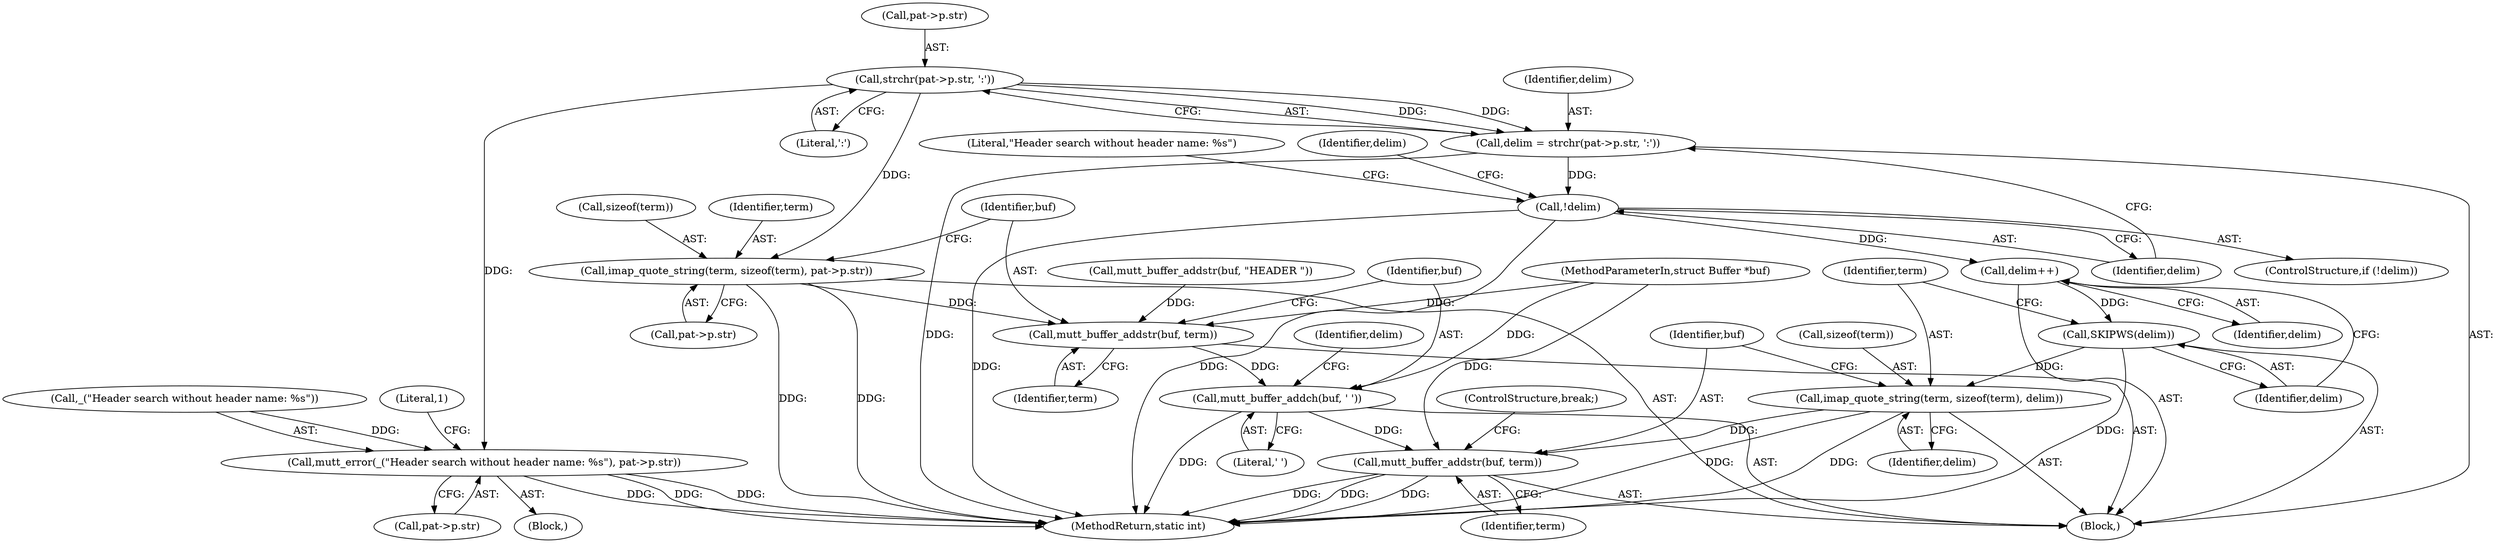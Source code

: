 digraph "1_neomutt_e52393740334443ae0206cab2d7caef381646725_1@API" {
"1000213" [label="(Call,strchr(pat->p.str, ':'))"];
"1000211" [label="(Call,delim = strchr(pat->p.str, ':'))"];
"1000221" [label="(Call,!delim)"];
"1000258" [label="(Call,delim++)"];
"1000260" [label="(Call,SKIPWS(delim))"];
"1000262" [label="(Call,imap_quote_string(term, sizeof(term), delim))"];
"1000267" [label="(Call,mutt_buffer_addstr(buf, term))"];
"1000224" [label="(Call,mutt_error(_(\"Header search without header name: %s\"), pat->p.str))"];
"1000239" [label="(Call,imap_quote_string(term, sizeof(term), pat->p.str))"];
"1000248" [label="(Call,mutt_buffer_addstr(buf, term))"];
"1000251" [label="(Call,mutt_buffer_addch(buf, ' '))"];
"1000268" [label="(Identifier,buf)"];
"1000220" [label="(ControlStructure,if (!delim))"];
"1000260" [label="(Call,SKIPWS(delim))"];
"1000269" [label="(Identifier,term)"];
"1000227" [label="(Call,pat->p.str)"];
"1000234" [label="(Literal,1)"];
"1000261" [label="(Identifier,delim)"];
"1000208" [label="(Call,mutt_buffer_addstr(buf, \"HEADER \"))"];
"1000256" [label="(Identifier,delim)"];
"1000249" [label="(Identifier,buf)"];
"1000253" [label="(Literal,' ')"];
"1000211" [label="(Call,delim = strchr(pat->p.str, ':'))"];
"1000224" [label="(Call,mutt_error(_(\"Header search without header name: %s\"), pat->p.str))"];
"1000226" [label="(Literal,\"Header search without header name: %s\")"];
"1000206" [label="(Block,)"];
"1000270" [label="(ControlStructure,break;)"];
"1000237" [label="(Identifier,delim)"];
"1000225" [label="(Call,_(\"Header search without header name: %s\"))"];
"1000241" [label="(Call,sizeof(term))"];
"1000239" [label="(Call,imap_quote_string(term, sizeof(term), pat->p.str))"];
"1000259" [label="(Identifier,delim)"];
"1000252" [label="(Identifier,buf)"];
"1000213" [label="(Call,strchr(pat->p.str, ':'))"];
"1000219" [label="(Literal,':')"];
"1000262" [label="(Call,imap_quote_string(term, sizeof(term), delim))"];
"1000240" [label="(Identifier,term)"];
"1000267" [label="(Call,mutt_buffer_addstr(buf, term))"];
"1000243" [label="(Call,pat->p.str)"];
"1000250" [label="(Identifier,term)"];
"1000248" [label="(Call,mutt_buffer_addstr(buf, term))"];
"1000264" [label="(Call,sizeof(term))"];
"1000258" [label="(Call,delim++)"];
"1000222" [label="(Identifier,delim)"];
"1000212" [label="(Identifier,delim)"];
"1000221" [label="(Call,!delim)"];
"1000105" [label="(MethodParameterIn,struct Buffer *buf)"];
"1000350" [label="(MethodReturn,static int)"];
"1000266" [label="(Identifier,delim)"];
"1000263" [label="(Identifier,term)"];
"1000223" [label="(Block,)"];
"1000214" [label="(Call,pat->p.str)"];
"1000251" [label="(Call,mutt_buffer_addch(buf, ' '))"];
"1000213" -> "1000211"  [label="AST: "];
"1000213" -> "1000219"  [label="CFG: "];
"1000214" -> "1000213"  [label="AST: "];
"1000219" -> "1000213"  [label="AST: "];
"1000211" -> "1000213"  [label="CFG: "];
"1000213" -> "1000211"  [label="DDG: "];
"1000213" -> "1000211"  [label="DDG: "];
"1000213" -> "1000224"  [label="DDG: "];
"1000213" -> "1000239"  [label="DDG: "];
"1000211" -> "1000206"  [label="AST: "];
"1000212" -> "1000211"  [label="AST: "];
"1000222" -> "1000211"  [label="CFG: "];
"1000211" -> "1000350"  [label="DDG: "];
"1000211" -> "1000221"  [label="DDG: "];
"1000221" -> "1000220"  [label="AST: "];
"1000221" -> "1000222"  [label="CFG: "];
"1000222" -> "1000221"  [label="AST: "];
"1000226" -> "1000221"  [label="CFG: "];
"1000237" -> "1000221"  [label="CFG: "];
"1000221" -> "1000350"  [label="DDG: "];
"1000221" -> "1000350"  [label="DDG: "];
"1000221" -> "1000258"  [label="DDG: "];
"1000258" -> "1000206"  [label="AST: "];
"1000258" -> "1000259"  [label="CFG: "];
"1000259" -> "1000258"  [label="AST: "];
"1000261" -> "1000258"  [label="CFG: "];
"1000258" -> "1000260"  [label="DDG: "];
"1000260" -> "1000206"  [label="AST: "];
"1000260" -> "1000261"  [label="CFG: "];
"1000261" -> "1000260"  [label="AST: "];
"1000263" -> "1000260"  [label="CFG: "];
"1000260" -> "1000350"  [label="DDG: "];
"1000260" -> "1000262"  [label="DDG: "];
"1000262" -> "1000206"  [label="AST: "];
"1000262" -> "1000266"  [label="CFG: "];
"1000263" -> "1000262"  [label="AST: "];
"1000264" -> "1000262"  [label="AST: "];
"1000266" -> "1000262"  [label="AST: "];
"1000268" -> "1000262"  [label="CFG: "];
"1000262" -> "1000350"  [label="DDG: "];
"1000262" -> "1000350"  [label="DDG: "];
"1000262" -> "1000267"  [label="DDG: "];
"1000267" -> "1000206"  [label="AST: "];
"1000267" -> "1000269"  [label="CFG: "];
"1000268" -> "1000267"  [label="AST: "];
"1000269" -> "1000267"  [label="AST: "];
"1000270" -> "1000267"  [label="CFG: "];
"1000267" -> "1000350"  [label="DDG: "];
"1000267" -> "1000350"  [label="DDG: "];
"1000267" -> "1000350"  [label="DDG: "];
"1000251" -> "1000267"  [label="DDG: "];
"1000105" -> "1000267"  [label="DDG: "];
"1000224" -> "1000223"  [label="AST: "];
"1000224" -> "1000227"  [label="CFG: "];
"1000225" -> "1000224"  [label="AST: "];
"1000227" -> "1000224"  [label="AST: "];
"1000234" -> "1000224"  [label="CFG: "];
"1000224" -> "1000350"  [label="DDG: "];
"1000224" -> "1000350"  [label="DDG: "];
"1000224" -> "1000350"  [label="DDG: "];
"1000225" -> "1000224"  [label="DDG: "];
"1000239" -> "1000206"  [label="AST: "];
"1000239" -> "1000243"  [label="CFG: "];
"1000240" -> "1000239"  [label="AST: "];
"1000241" -> "1000239"  [label="AST: "];
"1000243" -> "1000239"  [label="AST: "];
"1000249" -> "1000239"  [label="CFG: "];
"1000239" -> "1000350"  [label="DDG: "];
"1000239" -> "1000350"  [label="DDG: "];
"1000239" -> "1000248"  [label="DDG: "];
"1000248" -> "1000206"  [label="AST: "];
"1000248" -> "1000250"  [label="CFG: "];
"1000249" -> "1000248"  [label="AST: "];
"1000250" -> "1000248"  [label="AST: "];
"1000252" -> "1000248"  [label="CFG: "];
"1000208" -> "1000248"  [label="DDG: "];
"1000105" -> "1000248"  [label="DDG: "];
"1000248" -> "1000251"  [label="DDG: "];
"1000251" -> "1000206"  [label="AST: "];
"1000251" -> "1000253"  [label="CFG: "];
"1000252" -> "1000251"  [label="AST: "];
"1000253" -> "1000251"  [label="AST: "];
"1000256" -> "1000251"  [label="CFG: "];
"1000251" -> "1000350"  [label="DDG: "];
"1000105" -> "1000251"  [label="DDG: "];
}
